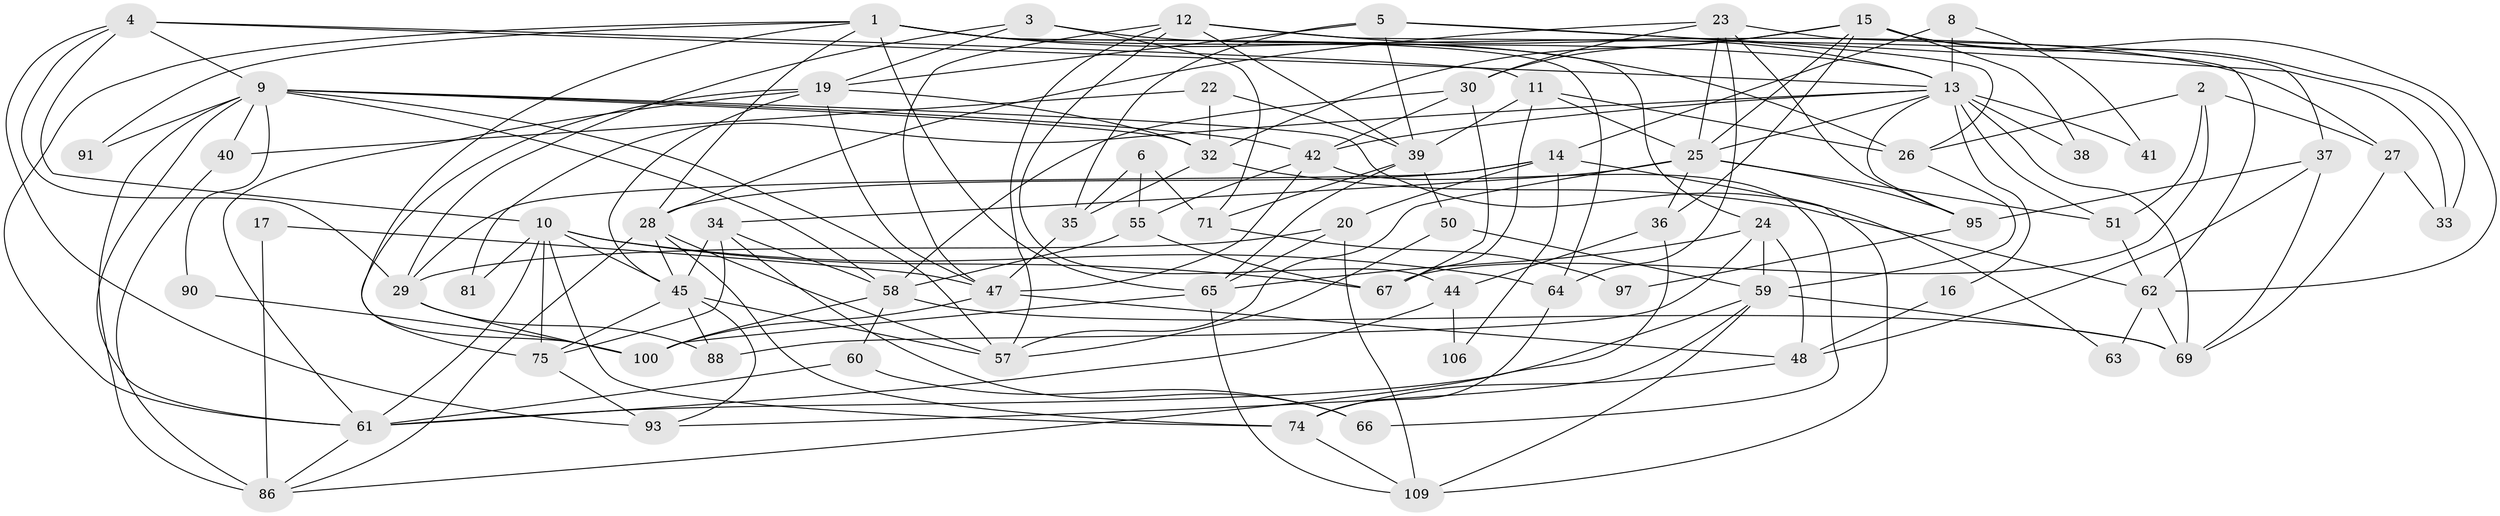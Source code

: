 // Generated by graph-tools (version 1.1) at 2025/52/02/27/25 19:52:02]
// undirected, 71 vertices, 176 edges
graph export_dot {
graph [start="1"]
  node [color=gray90,style=filled];
  1 [super="+94"];
  2 [super="+7"];
  3;
  4 [super="+56"];
  5 [super="+18"];
  6;
  8;
  9 [super="+104"];
  10 [super="+98"];
  11;
  12 [super="+54"];
  13 [super="+103"];
  14 [super="+43"];
  15 [super="+21"];
  16;
  17;
  19 [super="+102"];
  20 [super="+77"];
  22;
  23 [super="+49"];
  24;
  25 [super="+84"];
  26 [super="+31"];
  27;
  28;
  29 [super="+72"];
  30 [super="+89"];
  32 [super="+96"];
  33 [super="+52"];
  34 [super="+46"];
  35;
  36 [super="+70"];
  37;
  38;
  39 [super="+76"];
  40;
  41;
  42 [super="+53"];
  44;
  45 [super="+68"];
  47 [super="+82"];
  48 [super="+79"];
  50;
  51;
  55;
  57 [super="+107"];
  58 [super="+85"];
  59 [super="+92"];
  60;
  61 [super="+73"];
  62 [super="+80"];
  63;
  64 [super="+101"];
  65 [super="+105"];
  66;
  67;
  69 [super="+83"];
  71 [super="+99"];
  74 [super="+78"];
  75 [super="+108"];
  81;
  86 [super="+87"];
  88;
  90;
  91;
  93;
  95;
  97;
  100;
  106;
  109;
  1 -- 100;
  1 -- 26;
  1 -- 24;
  1 -- 65;
  1 -- 91;
  1 -- 28;
  1 -- 61;
  1 -- 13;
  1 -- 64;
  2 -- 51;
  2 -- 26 [weight=2];
  2 -- 67;
  2 -- 27;
  3 -- 71;
  3 -- 19;
  3 -- 27;
  3 -- 29;
  4 -- 93;
  4 -- 9;
  4 -- 11;
  4 -- 10;
  4 -- 29;
  4 -- 13;
  5 -- 35;
  5 -- 19;
  5 -- 33;
  5 -- 26;
  5 -- 39;
  6 -- 35;
  6 -- 55;
  6 -- 71;
  8 -- 13;
  8 -- 14;
  8 -- 41;
  9 -- 40;
  9 -- 61;
  9 -- 42;
  9 -- 90;
  9 -- 32;
  9 -- 86;
  9 -- 58;
  9 -- 91;
  9 -- 63;
  9 -- 57;
  10 -- 67;
  10 -- 81;
  10 -- 74;
  10 -- 75;
  10 -- 45;
  10 -- 61;
  10 -- 64;
  11 -- 26;
  11 -- 39;
  11 -- 67;
  11 -- 25;
  12 -- 13;
  12 -- 62;
  12 -- 39;
  12 -- 44;
  12 -- 47;
  12 -- 57;
  13 -- 16;
  13 -- 41;
  13 -- 25;
  13 -- 81;
  13 -- 51;
  13 -- 38;
  13 -- 95;
  13 -- 42;
  13 -- 69;
  14 -- 28;
  14 -- 20;
  14 -- 106;
  14 -- 109;
  14 -- 29;
  15 -- 38;
  15 -- 62;
  15 -- 33;
  15 -- 36;
  15 -- 25;
  15 -- 30;
  15 -- 32;
  16 -- 48;
  17 -- 86;
  17 -- 47;
  19 -- 75;
  19 -- 45;
  19 -- 61;
  19 -- 32;
  19 -- 47;
  20 -- 65;
  20 -- 109;
  20 -- 29;
  22 -- 40;
  22 -- 39;
  22 -- 32;
  23 -- 95;
  23 -- 37;
  23 -- 25;
  23 -- 64;
  23 -- 28;
  23 -- 30;
  24 -- 88;
  24 -- 59;
  24 -- 65;
  24 -- 48;
  25 -- 95;
  25 -- 34;
  25 -- 36;
  25 -- 51;
  25 -- 57;
  26 -- 59;
  27 -- 69;
  27 -- 33;
  28 -- 74;
  28 -- 86;
  28 -- 57;
  28 -- 45;
  29 -- 88;
  29 -- 100;
  30 -- 67;
  30 -- 42;
  30 -- 58;
  32 -- 35;
  32 -- 62;
  34 -- 45;
  34 -- 66;
  34 -- 75;
  34 -- 58;
  35 -- 47;
  36 -- 44;
  36 -- 86;
  37 -- 95;
  37 -- 69;
  37 -- 48;
  39 -- 50;
  39 -- 71 [weight=2];
  39 -- 65;
  40 -- 86;
  42 -- 55;
  42 -- 66;
  42 -- 47;
  44 -- 61;
  44 -- 106;
  45 -- 93;
  45 -- 75;
  45 -- 57;
  45 -- 88;
  47 -- 100;
  47 -- 48;
  48 -- 74;
  50 -- 57;
  50 -- 59;
  51 -- 62;
  55 -- 58;
  55 -- 67;
  58 -- 100;
  58 -- 60;
  58 -- 69;
  59 -- 61;
  59 -- 93;
  59 -- 109;
  59 -- 69;
  60 -- 66;
  60 -- 61;
  61 -- 86;
  62 -- 63;
  62 -- 69;
  64 -- 74;
  65 -- 100;
  65 -- 109;
  71 -- 97;
  74 -- 109;
  75 -- 93;
  90 -- 100;
  95 -- 97;
}
